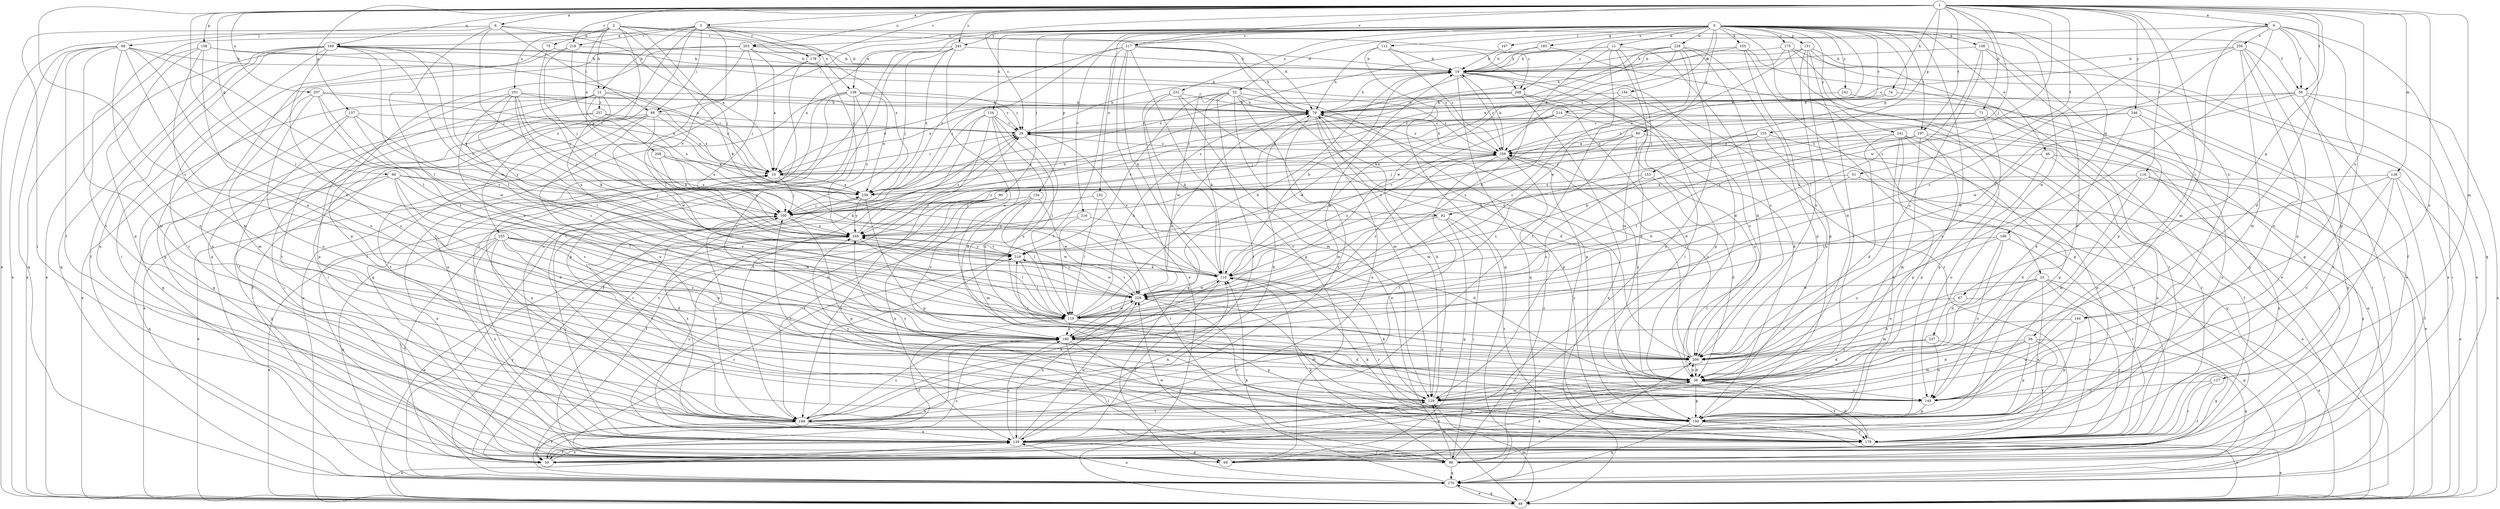 strict digraph  {
0;
1;
2;
3;
6;
9;
10;
11;
12;
19;
24;
26;
29;
32;
38;
46;
48;
51;
58;
59;
60;
66;
67;
69;
71;
74;
75;
79;
88;
89;
90;
92;
99;
100;
105;
108;
110;
112;
116;
119;
127;
128;
129;
132;
134;
138;
139;
144;
149;
151;
153;
154;
155;
157;
158;
159;
166;
167;
169;
170;
175;
178;
179;
184;
185;
190;
197;
199;
203;
207;
208;
209;
214;
216;
217;
218;
219;
227;
228;
229;
231;
239;
241;
242;
245;
246;
248;
249;
251;
253;
256;
257;
259;
0 -> 11  [label=b];
0 -> 24  [label=c];
0 -> 32  [label=d];
0 -> 38  [label=d];
0 -> 46  [label=e];
0 -> 60  [label=g];
0 -> 88  [label=i];
0 -> 90  [label=j];
0 -> 105  [label=k];
0 -> 108  [label=k];
0 -> 112  [label=l];
0 -> 132  [label=n];
0 -> 134  [label=n];
0 -> 138  [label=n];
0 -> 144  [label=o];
0 -> 151  [label=p];
0 -> 153  [label=p];
0 -> 154  [label=p];
0 -> 166  [label=q];
0 -> 167  [label=q];
0 -> 175  [label=r];
0 -> 184  [label=s];
0 -> 185  [label=s];
0 -> 197  [label=t];
0 -> 203  [label=u];
0 -> 214  [label=v];
0 -> 216  [label=v];
0 -> 217  [label=v];
0 -> 227  [label=w];
0 -> 228  [label=w];
0 -> 231  [label=x];
0 -> 239  [label=x];
0 -> 241  [label=y];
0 -> 242  [label=y];
0 -> 245  [label=y];
1 -> 3  [label=a];
1 -> 6  [label=a];
1 -> 9  [label=a];
1 -> 26  [label=c];
1 -> 29  [label=c];
1 -> 51  [label=f];
1 -> 58  [label=f];
1 -> 66  [label=g];
1 -> 67  [label=g];
1 -> 71  [label=h];
1 -> 74  [label=h];
1 -> 92  [label=j];
1 -> 116  [label=l];
1 -> 119  [label=l];
1 -> 127  [label=m];
1 -> 128  [label=m];
1 -> 144  [label=o];
1 -> 149  [label=o];
1 -> 155  [label=p];
1 -> 157  [label=p];
1 -> 158  [label=p];
1 -> 169  [label=q];
1 -> 178  [label=r];
1 -> 190  [label=s];
1 -> 197  [label=t];
1 -> 203  [label=u];
1 -> 207  [label=u];
1 -> 217  [label=v];
1 -> 218  [label=v];
1 -> 229  [label=w];
1 -> 245  [label=y];
1 -> 246  [label=y];
2 -> 12  [label=b];
2 -> 48  [label=e];
2 -> 75  [label=h];
2 -> 79  [label=h];
2 -> 92  [label=j];
2 -> 110  [label=k];
2 -> 138  [label=n];
2 -> 199  [label=t];
2 -> 208  [label=u];
2 -> 248  [label=y];
2 -> 251  [label=z];
2 -> 253  [label=z];
3 -> 12  [label=b];
3 -> 58  [label=f];
3 -> 88  [label=i];
3 -> 169  [label=q];
3 -> 170  [label=q];
3 -> 178  [label=r];
3 -> 190  [label=s];
3 -> 218  [label=v];
3 -> 219  [label=v];
3 -> 239  [label=x];
6 -> 10  [label=a];
6 -> 88  [label=i];
6 -> 89  [label=i];
6 -> 99  [label=j];
6 -> 100  [label=j];
6 -> 119  [label=l];
6 -> 178  [label=r];
9 -> 38  [label=d];
9 -> 58  [label=f];
9 -> 129  [label=m];
9 -> 159  [label=p];
9 -> 170  [label=q];
9 -> 190  [label=s];
9 -> 209  [label=u];
9 -> 248  [label=y];
9 -> 256  [label=z];
10 -> 29  [label=c];
10 -> 48  [label=e];
10 -> 100  [label=j];
10 -> 239  [label=x];
11 -> 19  [label=b];
11 -> 38  [label=d];
11 -> 89  [label=i];
11 -> 129  [label=m];
11 -> 190  [label=s];
11 -> 199  [label=t];
11 -> 239  [label=x];
12 -> 29  [label=c];
12 -> 48  [label=e];
12 -> 89  [label=i];
12 -> 110  [label=k];
12 -> 190  [label=s];
12 -> 199  [label=t];
12 -> 239  [label=x];
12 -> 257  [label=z];
19 -> 79  [label=h];
19 -> 149  [label=o];
19 -> 159  [label=p];
19 -> 170  [label=q];
19 -> 248  [label=y];
19 -> 259  [label=z];
24 -> 48  [label=e];
24 -> 129  [label=m];
24 -> 139  [label=n];
24 -> 170  [label=q];
24 -> 179  [label=r];
24 -> 209  [label=u];
24 -> 229  [label=w];
26 -> 38  [label=d];
26 -> 69  [label=g];
26 -> 129  [label=m];
26 -> 159  [label=p];
26 -> 179  [label=r];
26 -> 209  [label=u];
29 -> 19  [label=b];
29 -> 209  [label=u];
29 -> 259  [label=z];
32 -> 10  [label=a];
32 -> 48  [label=e];
32 -> 79  [label=h];
32 -> 110  [label=k];
32 -> 129  [label=m];
32 -> 159  [label=p];
32 -> 199  [label=t];
32 -> 219  [label=v];
32 -> 229  [label=w];
32 -> 259  [label=z];
38 -> 129  [label=m];
38 -> 139  [label=n];
38 -> 149  [label=o];
38 -> 159  [label=p];
38 -> 179  [label=r];
38 -> 209  [label=u];
38 -> 259  [label=z];
46 -> 10  [label=a];
46 -> 48  [label=e];
46 -> 139  [label=n];
46 -> 149  [label=o];
48 -> 129  [label=m];
48 -> 139  [label=n];
48 -> 170  [label=q];
51 -> 48  [label=e];
51 -> 119  [label=l];
51 -> 239  [label=x];
58 -> 48  [label=e];
58 -> 79  [label=h];
58 -> 89  [label=i];
58 -> 179  [label=r];
58 -> 229  [label=w];
58 -> 249  [label=y];
59 -> 29  [label=c];
59 -> 38  [label=d];
59 -> 129  [label=m];
59 -> 139  [label=n];
59 -> 190  [label=s];
60 -> 170  [label=q];
60 -> 190  [label=s];
60 -> 209  [label=u];
60 -> 219  [label=v];
60 -> 259  [label=z];
66 -> 38  [label=d];
66 -> 69  [label=g];
66 -> 100  [label=j];
66 -> 119  [label=l];
66 -> 170  [label=q];
66 -> 190  [label=s];
66 -> 239  [label=x];
67 -> 119  [label=l];
67 -> 179  [label=r];
67 -> 209  [label=u];
69 -> 29  [label=c];
69 -> 38  [label=d];
69 -> 219  [label=v];
71 -> 29  [label=c];
71 -> 89  [label=i];
71 -> 209  [label=u];
71 -> 259  [label=z];
74 -> 79  [label=h];
74 -> 89  [label=i];
74 -> 259  [label=z];
75 -> 19  [label=b];
75 -> 179  [label=r];
75 -> 249  [label=y];
79 -> 29  [label=c];
79 -> 129  [label=m];
79 -> 139  [label=n];
79 -> 159  [label=p];
79 -> 190  [label=s];
79 -> 199  [label=t];
79 -> 259  [label=z];
88 -> 10  [label=a];
88 -> 29  [label=c];
88 -> 48  [label=e];
88 -> 59  [label=f];
88 -> 149  [label=o];
88 -> 199  [label=t];
88 -> 229  [label=w];
89 -> 10  [label=a];
89 -> 110  [label=k];
89 -> 129  [label=m];
89 -> 170  [label=q];
89 -> 209  [label=u];
89 -> 229  [label=w];
89 -> 259  [label=z];
90 -> 59  [label=f];
90 -> 100  [label=j];
90 -> 139  [label=n];
90 -> 190  [label=s];
90 -> 199  [label=t];
92 -> 69  [label=g];
92 -> 89  [label=i];
92 -> 179  [label=r];
92 -> 229  [label=w];
92 -> 249  [label=y];
99 -> 19  [label=b];
99 -> 48  [label=e];
99 -> 119  [label=l];
99 -> 129  [label=m];
99 -> 149  [label=o];
99 -> 170  [label=q];
99 -> 190  [label=s];
99 -> 199  [label=t];
99 -> 209  [label=u];
100 -> 79  [label=h];
100 -> 159  [label=p];
100 -> 170  [label=q];
100 -> 199  [label=t];
100 -> 229  [label=w];
100 -> 249  [label=y];
105 -> 19  [label=b];
105 -> 48  [label=e];
105 -> 69  [label=g];
105 -> 79  [label=h];
105 -> 159  [label=p];
108 -> 19  [label=b];
108 -> 119  [label=l];
108 -> 149  [label=o];
108 -> 159  [label=p];
108 -> 209  [label=u];
110 -> 19  [label=b];
110 -> 29  [label=c];
110 -> 59  [label=f];
110 -> 179  [label=r];
110 -> 229  [label=w];
110 -> 259  [label=z];
112 -> 19  [label=b];
112 -> 38  [label=d];
112 -> 79  [label=h];
112 -> 170  [label=q];
112 -> 259  [label=z];
116 -> 38  [label=d];
116 -> 69  [label=g];
116 -> 129  [label=m];
116 -> 139  [label=n];
116 -> 239  [label=x];
119 -> 19  [label=b];
119 -> 59  [label=f];
119 -> 79  [label=h];
119 -> 159  [label=p];
119 -> 190  [label=s];
119 -> 229  [label=w];
119 -> 259  [label=z];
127 -> 59  [label=f];
127 -> 149  [label=o];
127 -> 179  [label=r];
128 -> 48  [label=e];
128 -> 59  [label=f];
128 -> 119  [label=l];
128 -> 149  [label=o];
128 -> 179  [label=r];
128 -> 239  [label=x];
129 -> 79  [label=h];
129 -> 110  [label=k];
129 -> 199  [label=t];
129 -> 249  [label=y];
132 -> 100  [label=j];
132 -> 119  [label=l];
132 -> 179  [label=r];
134 -> 29  [label=c];
134 -> 38  [label=d];
134 -> 59  [label=f];
134 -> 119  [label=l];
134 -> 139  [label=n];
134 -> 199  [label=t];
134 -> 209  [label=u];
138 -> 29  [label=c];
138 -> 48  [label=e];
138 -> 69  [label=g];
138 -> 79  [label=h];
138 -> 139  [label=n];
138 -> 159  [label=p];
138 -> 239  [label=x];
138 -> 249  [label=y];
139 -> 59  [label=f];
139 -> 69  [label=g];
139 -> 89  [label=i];
139 -> 100  [label=j];
139 -> 110  [label=k];
139 -> 190  [label=s];
139 -> 229  [label=w];
144 -> 149  [label=o];
144 -> 159  [label=p];
144 -> 190  [label=s];
149 -> 159  [label=p];
151 -> 19  [label=b];
151 -> 38  [label=d];
151 -> 48  [label=e];
151 -> 69  [label=g];
151 -> 199  [label=t];
151 -> 209  [label=u];
151 -> 229  [label=w];
153 -> 38  [label=d];
153 -> 190  [label=s];
153 -> 239  [label=x];
154 -> 100  [label=j];
154 -> 119  [label=l];
154 -> 129  [label=m];
154 -> 199  [label=t];
154 -> 229  [label=w];
155 -> 100  [label=j];
155 -> 110  [label=k];
155 -> 159  [label=p];
155 -> 209  [label=u];
155 -> 259  [label=z];
157 -> 29  [label=c];
157 -> 69  [label=g];
157 -> 199  [label=t];
157 -> 219  [label=v];
157 -> 249  [label=y];
158 -> 10  [label=a];
158 -> 19  [label=b];
158 -> 48  [label=e];
158 -> 129  [label=m];
158 -> 149  [label=o];
158 -> 159  [label=p];
159 -> 48  [label=e];
159 -> 100  [label=j];
159 -> 170  [label=q];
159 -> 179  [label=r];
159 -> 229  [label=w];
159 -> 249  [label=y];
166 -> 38  [label=d];
166 -> 149  [label=o];
166 -> 179  [label=r];
166 -> 209  [label=u];
166 -> 219  [label=v];
167 -> 19  [label=b];
169 -> 19  [label=b];
169 -> 48  [label=e];
169 -> 59  [label=f];
169 -> 89  [label=i];
169 -> 119  [label=l];
169 -> 139  [label=n];
169 -> 149  [label=o];
169 -> 170  [label=q];
169 -> 219  [label=v];
169 -> 229  [label=w];
169 -> 249  [label=y];
169 -> 259  [label=z];
170 -> 48  [label=e];
170 -> 100  [label=j];
170 -> 110  [label=k];
170 -> 139  [label=n];
170 -> 190  [label=s];
170 -> 249  [label=y];
175 -> 19  [label=b];
175 -> 48  [label=e];
175 -> 89  [label=i];
175 -> 170  [label=q];
175 -> 259  [label=z];
178 -> 59  [label=f];
178 -> 149  [label=o];
178 -> 179  [label=r];
179 -> 38  [label=d];
179 -> 48  [label=e];
179 -> 110  [label=k];
179 -> 239  [label=x];
179 -> 249  [label=y];
184 -> 79  [label=h];
184 -> 110  [label=k];
184 -> 179  [label=r];
185 -> 19  [label=b];
185 -> 48  [label=e];
185 -> 249  [label=y];
190 -> 19  [label=b];
190 -> 38  [label=d];
190 -> 89  [label=i];
190 -> 179  [label=r];
190 -> 209  [label=u];
197 -> 59  [label=f];
197 -> 110  [label=k];
197 -> 119  [label=l];
197 -> 129  [label=m];
197 -> 159  [label=p];
197 -> 179  [label=r];
197 -> 259  [label=z];
199 -> 10  [label=a];
199 -> 59  [label=f];
199 -> 79  [label=h];
199 -> 100  [label=j];
199 -> 110  [label=k];
199 -> 139  [label=n];
199 -> 190  [label=s];
203 -> 10  [label=a];
203 -> 19  [label=b];
203 -> 69  [label=g];
203 -> 79  [label=h];
203 -> 100  [label=j];
203 -> 119  [label=l];
203 -> 159  [label=p];
207 -> 10  [label=a];
207 -> 79  [label=h];
207 -> 119  [label=l];
207 -> 129  [label=m];
207 -> 149  [label=o];
207 -> 229  [label=w];
208 -> 10  [label=a];
208 -> 110  [label=k];
208 -> 239  [label=x];
208 -> 249  [label=y];
209 -> 38  [label=d];
209 -> 79  [label=h];
209 -> 219  [label=v];
209 -> 259  [label=z];
214 -> 29  [label=c];
214 -> 38  [label=d];
214 -> 100  [label=j];
214 -> 159  [label=p];
214 -> 219  [label=v];
214 -> 239  [label=x];
216 -> 38  [label=d];
216 -> 119  [label=l];
216 -> 249  [label=y];
217 -> 19  [label=b];
217 -> 48  [label=e];
217 -> 69  [label=g];
217 -> 79  [label=h];
217 -> 100  [label=j];
217 -> 110  [label=k];
217 -> 199  [label=t];
217 -> 209  [label=u];
217 -> 239  [label=x];
218 -> 19  [label=b];
218 -> 100  [label=j];
218 -> 139  [label=n];
218 -> 239  [label=x];
219 -> 110  [label=k];
219 -> 119  [label=l];
219 -> 229  [label=w];
219 -> 249  [label=y];
227 -> 38  [label=d];
227 -> 149  [label=o];
227 -> 170  [label=q];
227 -> 209  [label=u];
228 -> 19  [label=b];
228 -> 110  [label=k];
228 -> 139  [label=n];
228 -> 159  [label=p];
228 -> 190  [label=s];
228 -> 209  [label=u];
228 -> 229  [label=w];
228 -> 249  [label=y];
229 -> 119  [label=l];
229 -> 139  [label=n];
229 -> 179  [label=r];
229 -> 219  [label=v];
229 -> 249  [label=y];
231 -> 38  [label=d];
231 -> 79  [label=h];
231 -> 110  [label=k];
231 -> 129  [label=m];
231 -> 170  [label=q];
239 -> 100  [label=j];
239 -> 159  [label=p];
239 -> 249  [label=y];
241 -> 38  [label=d];
241 -> 139  [label=n];
241 -> 159  [label=p];
241 -> 170  [label=q];
241 -> 179  [label=r];
241 -> 199  [label=t];
241 -> 259  [label=z];
242 -> 79  [label=h];
242 -> 179  [label=r];
245 -> 10  [label=a];
245 -> 19  [label=b];
245 -> 100  [label=j];
245 -> 139  [label=n];
245 -> 199  [label=t];
245 -> 209  [label=u];
245 -> 239  [label=x];
246 -> 10  [label=a];
246 -> 29  [label=c];
246 -> 38  [label=d];
246 -> 69  [label=g];
246 -> 139  [label=n];
248 -> 10  [label=a];
248 -> 38  [label=d];
248 -> 48  [label=e];
248 -> 79  [label=h];
248 -> 209  [label=u];
248 -> 229  [label=w];
249 -> 29  [label=c];
249 -> 48  [label=e];
249 -> 119  [label=l];
249 -> 219  [label=v];
251 -> 10  [label=a];
251 -> 79  [label=h];
251 -> 100  [label=j];
251 -> 110  [label=k];
251 -> 119  [label=l];
251 -> 159  [label=p];
251 -> 190  [label=s];
251 -> 249  [label=y];
253 -> 38  [label=d];
253 -> 48  [label=e];
253 -> 59  [label=f];
253 -> 139  [label=n];
253 -> 190  [label=s];
253 -> 199  [label=t];
253 -> 209  [label=u];
253 -> 219  [label=v];
253 -> 229  [label=w];
256 -> 19  [label=b];
256 -> 29  [label=c];
256 -> 59  [label=f];
256 -> 119  [label=l];
256 -> 129  [label=m];
256 -> 149  [label=o];
256 -> 159  [label=p];
257 -> 29  [label=c];
257 -> 69  [label=g];
257 -> 89  [label=i];
257 -> 239  [label=x];
259 -> 10  [label=a];
259 -> 19  [label=b];
259 -> 79  [label=h];
259 -> 179  [label=r];
259 -> 199  [label=t];
259 -> 249  [label=y];
}
